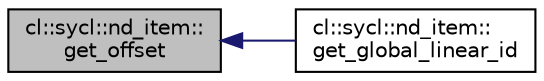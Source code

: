digraph "cl::sycl::nd_item::get_offset"
{
 // INTERACTIVE_SVG=YES
  bgcolor="transparent";
  edge [fontname="Helvetica",fontsize="10",labelfontname="Helvetica",labelfontsize="10"];
  node [fontname="Helvetica",fontsize="10",shape=record];
  rankdir="LR";
  Node1 [label="cl::sycl::nd_item::\lget_offset",height=0.2,width=0.4,color="black", fillcolor="grey75", style="filled", fontcolor="black"];
  Node1 -> Node2 [dir="back",color="midnightblue",fontsize="10",style="solid",fontname="Helvetica"];
  Node2 [label="cl::sycl::nd_item::\lget_global_linear_id",height=0.2,width=0.4,color="black",URL="$group__parallelism.html#acc67cb2b23256eef16d82938fdd8ca5c",tooltip="Return the flattened id of the current work-item after subtracting the offset. "];
}
